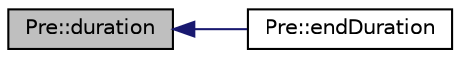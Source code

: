 digraph "Pre::duration"
{
  edge [fontname="Helvetica",fontsize="10",labelfontname="Helvetica",labelfontsize="10"];
  node [fontname="Helvetica",fontsize="10",shape=record];
  rankdir="LR";
  Node177 [label="Pre::duration",height=0.2,width=0.4,color="black", fillcolor="grey75", style="filled", fontcolor="black"];
  Node177 -> Node178 [dir="back",color="midnightblue",fontsize="10",style="solid",fontname="Helvetica"];
  Node178 [label="Pre::endDuration",height=0.2,width=0.4,color="black", fillcolor="white", style="filled",URL="$class_pre.html#a6a1b28da7cd0dfcfb0eaed44afade226",tooltip="End duration. "];
}
